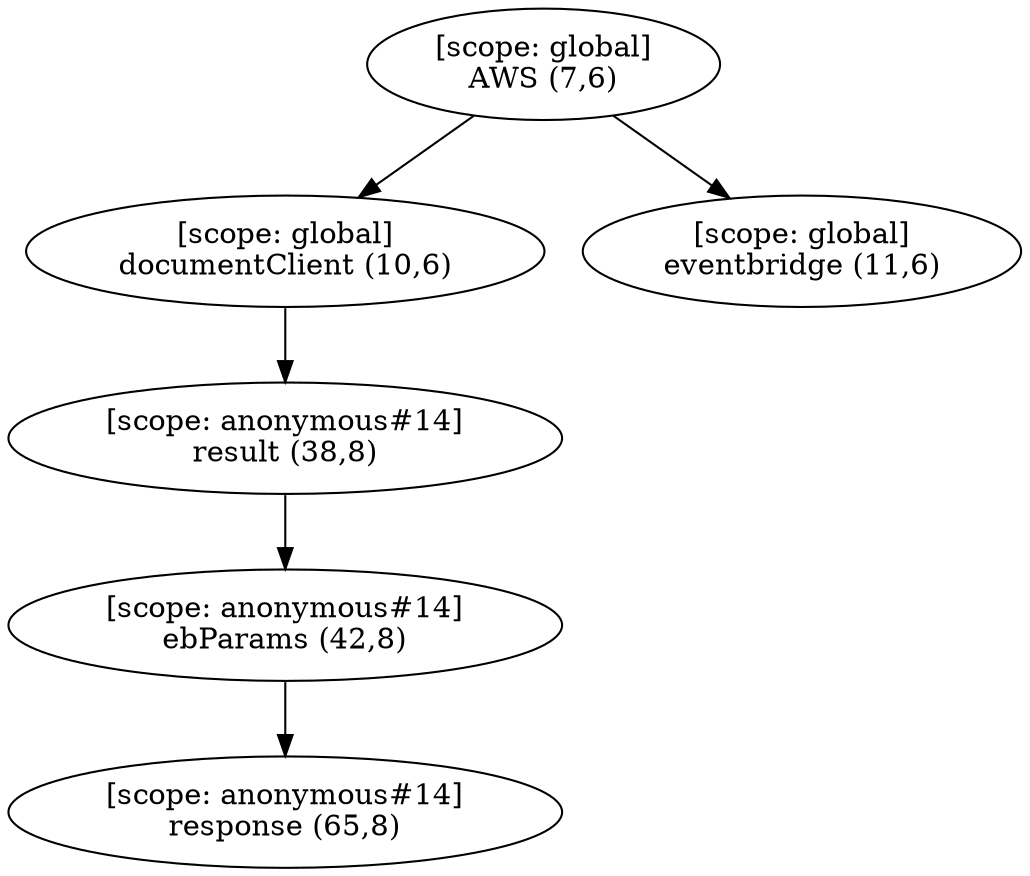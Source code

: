 digraph G {
  graph [ rankdir =TB ];
subgraph global {
  graph [ label = "Scope [global]" ];
  "[scope: global]
AWS (7,6)";
  "[scope: global]
documentClient (10,6)";
  "[scope: global]
eventbridge (11,6)";
}

subgraph anonymous_14 {
  graph [ label = "Scope [anonymous_14]" ];
  "[scope: anonymous#14]
result (38,8)";
  "[scope: anonymous#14]
ebParams (42,8)";
  "[scope: anonymous#14]
response (65,8)";
}

  "[scope: global]
AWS (7,6)" -> "[scope: global]
documentClient (10,6)";
  "[scope: global]
AWS (7,6)" -> "[scope: global]
eventbridge (11,6)";
  "[scope: global]
documentClient (10,6)" -> "[scope: anonymous#14]
result (38,8)";
  "[scope: anonymous#14]
result (38,8)" -> "[scope: anonymous#14]
ebParams (42,8)";
  "[scope: anonymous#14]
ebParams (42,8)" -> "[scope: anonymous#14]
response (65,8)";
}
